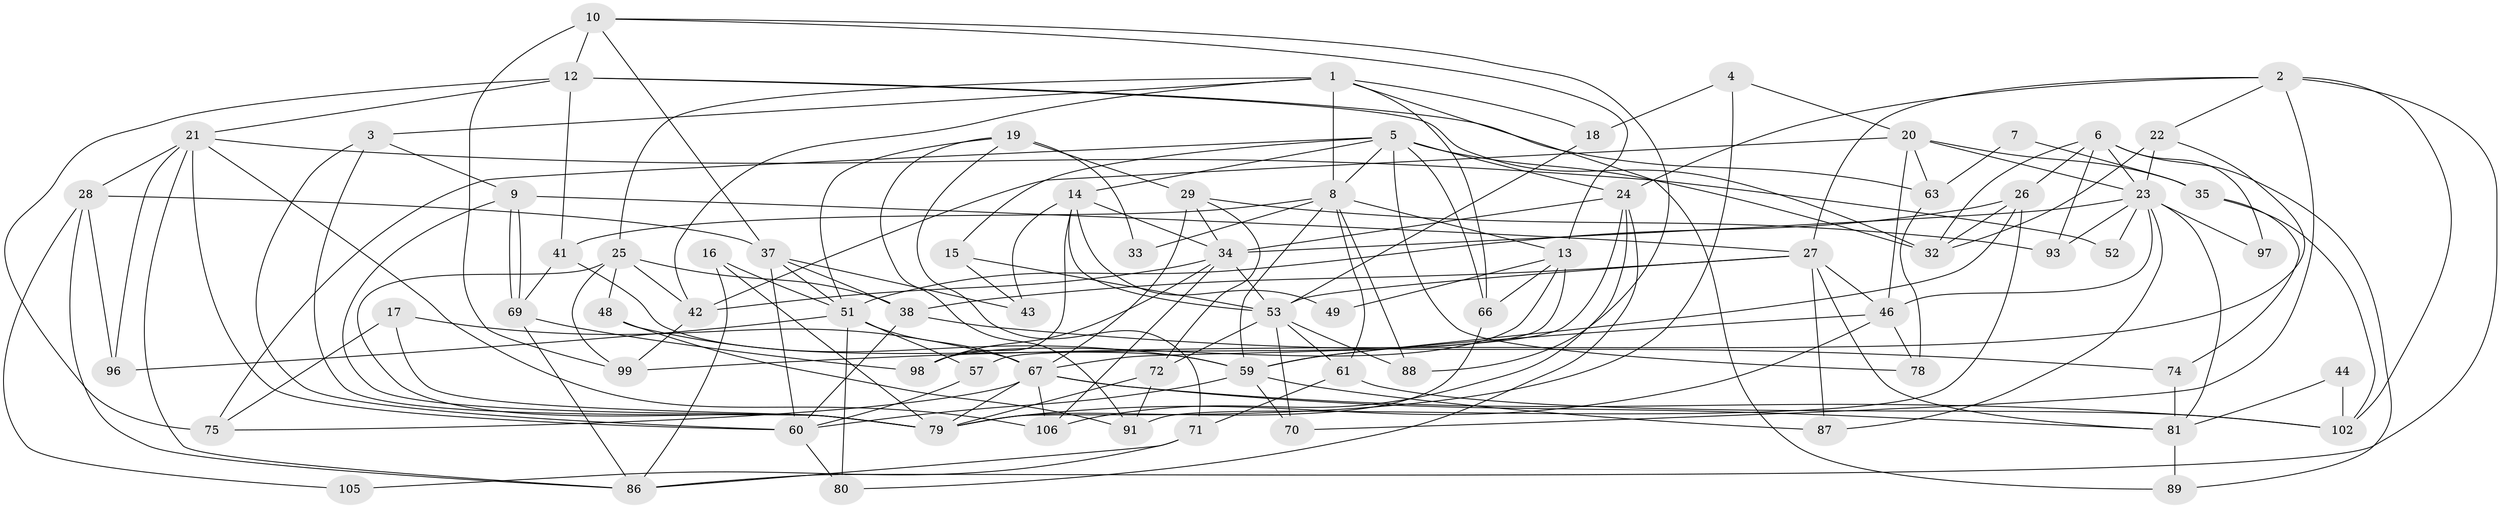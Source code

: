 // Generated by graph-tools (version 1.1) at 2025/23/03/03/25 07:23:56]
// undirected, 74 vertices, 177 edges
graph export_dot {
graph [start="1"]
  node [color=gray90,style=filled];
  1;
  2 [super="+90"];
  3;
  4;
  5 [super="+92"];
  6 [super="+84"];
  7;
  8 [super="+11"];
  9;
  10 [super="+31"];
  12 [super="+83"];
  13 [super="+62"];
  14 [super="+30"];
  15;
  16;
  17;
  18 [super="+45"];
  19 [super="+65"];
  20 [super="+36"];
  21 [super="+85"];
  22 [super="+103"];
  23 [super="+55"];
  24 [super="+64"];
  25 [super="+50"];
  26;
  27 [super="+73"];
  28;
  29 [super="+58"];
  32 [super="+40"];
  33;
  34 [super="+39"];
  35;
  37 [super="+56"];
  38 [super="+47"];
  41 [super="+54"];
  42;
  43;
  44;
  46;
  48;
  49;
  51 [super="+76"];
  52;
  53 [super="+77"];
  57;
  59 [super="+82"];
  60 [super="+68"];
  61 [super="+101"];
  63;
  66 [super="+100"];
  67 [super="+104"];
  69;
  70;
  71;
  72;
  74;
  75;
  78;
  79 [super="+94"];
  80;
  81;
  86 [super="+95"];
  87;
  88;
  89;
  91;
  93;
  96;
  97;
  98;
  99;
  102;
  105;
  106;
  1 -- 25;
  1 -- 3;
  1 -- 8;
  1 -- 42;
  1 -- 89;
  1 -- 66;
  1 -- 18;
  2 -- 70;
  2 -- 24;
  2 -- 86;
  2 -- 102;
  2 -- 27;
  2 -- 22;
  3 -- 60;
  3 -- 9;
  3 -- 79;
  4 -- 79;
  4 -- 18;
  4 -- 20;
  5 -- 75;
  5 -- 66;
  5 -- 24;
  5 -- 32;
  5 -- 8;
  5 -- 78;
  5 -- 14;
  5 -- 15;
  6 -- 93;
  6 -- 26;
  6 -- 97;
  6 -- 89;
  6 -- 23;
  6 -- 32;
  7 -- 63;
  7 -- 35;
  8 -- 33;
  8 -- 13;
  8 -- 41;
  8 -- 88;
  8 -- 59;
  8 -- 61;
  9 -- 69;
  9 -- 69;
  9 -- 79;
  9 -- 27;
  10 -- 12 [weight=2];
  10 -- 99;
  10 -- 13;
  10 -- 88;
  10 -- 37;
  12 -- 63;
  12 -- 75;
  12 -- 21;
  12 -- 41;
  12 -- 32;
  13 -- 66;
  13 -- 49;
  13 -- 57;
  13 -- 98;
  14 -- 34;
  14 -- 53;
  14 -- 43;
  14 -- 49;
  14 -- 98;
  15 -- 43;
  15 -- 53;
  16 -- 79;
  16 -- 51;
  16 -- 86;
  17 -- 79;
  17 -- 75;
  17 -- 67;
  18 -- 53;
  19 -- 33;
  19 -- 71;
  19 -- 91;
  19 -- 29 [weight=2];
  19 -- 51;
  20 -- 42;
  20 -- 46;
  20 -- 63;
  20 -- 35;
  20 -- 23;
  21 -- 28;
  21 -- 106;
  21 -- 96;
  21 -- 52;
  21 -- 60;
  21 -- 86;
  22 -- 32 [weight=2];
  22 -- 99;
  22 -- 23;
  23 -- 87;
  23 -- 46;
  23 -- 52;
  23 -- 81;
  23 -- 34;
  23 -- 97;
  23 -- 93;
  24 -- 106;
  24 -- 80;
  24 -- 34;
  24 -- 67;
  25 -- 79;
  25 -- 38;
  25 -- 42;
  25 -- 48;
  25 -- 99;
  26 -- 59;
  26 -- 91;
  26 -- 51;
  26 -- 32;
  27 -- 81;
  27 -- 53;
  27 -- 38;
  27 -- 87;
  27 -- 46;
  28 -- 86;
  28 -- 96;
  28 -- 37;
  28 -- 105;
  29 -- 93;
  29 -- 34;
  29 -- 67;
  29 -- 72;
  34 -- 42;
  34 -- 98;
  34 -- 106;
  34 -- 53;
  35 -- 102;
  35 -- 74;
  37 -- 60;
  37 -- 51;
  37 -- 38;
  37 -- 43;
  38 -- 74;
  38 -- 60;
  41 -- 59;
  41 -- 69;
  42 -- 99;
  44 -- 102;
  44 -- 81;
  46 -- 78;
  46 -- 79;
  46 -- 59;
  48 -- 59;
  48 -- 91;
  51 -- 80;
  51 -- 67;
  51 -- 96;
  51 -- 57;
  53 -- 70;
  53 -- 72;
  53 -- 88;
  53 -- 61;
  57 -- 60;
  59 -- 70;
  59 -- 87;
  59 -- 60;
  60 -- 80;
  61 -- 71;
  61 -- 102;
  63 -- 78;
  66 -- 79;
  67 -- 106;
  67 -- 75;
  67 -- 79;
  67 -- 102;
  67 -- 81;
  69 -- 86;
  69 -- 98;
  71 -- 105;
  71 -- 86;
  72 -- 91;
  72 -- 79;
  74 -- 81;
  81 -- 89;
}
